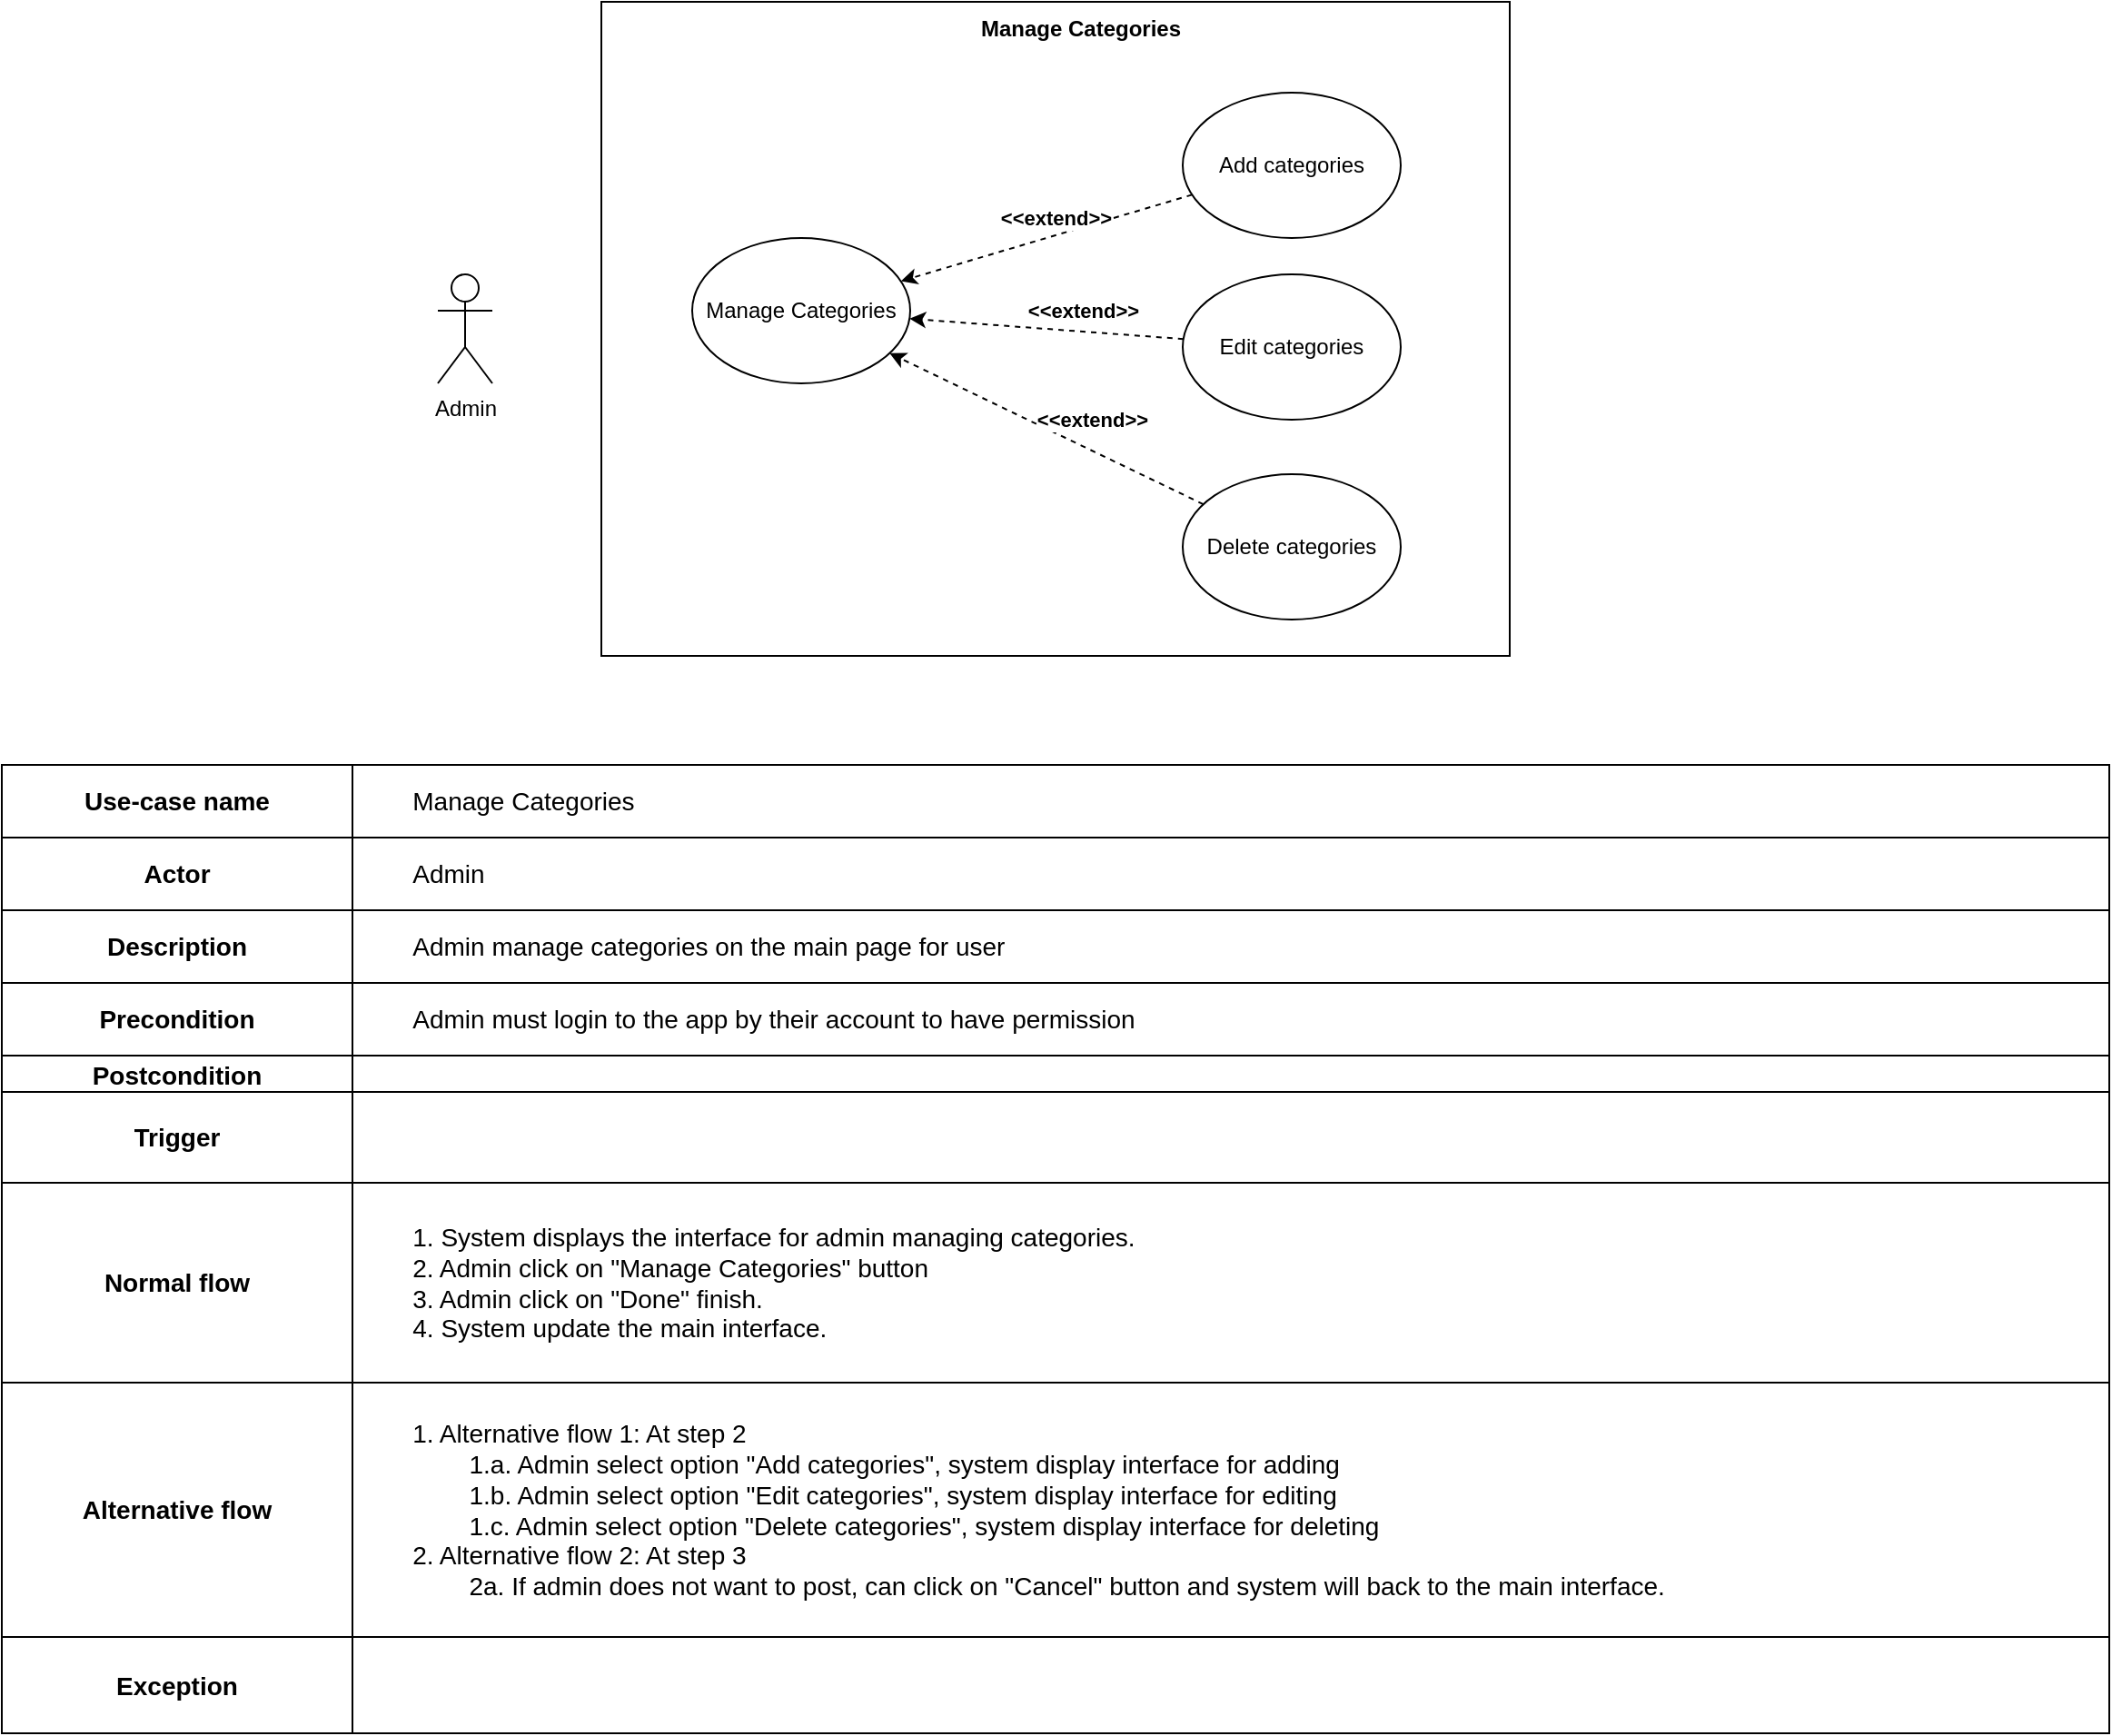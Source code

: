 <mxfile version="20.5.3" type="google"><diagram id="QP_O2QwlN78udcIKDLDN" name="Page-1"><mxGraphModel grid="1" page="1" gridSize="10" guides="1" tooltips="1" connect="1" arrows="1" fold="1" pageScale="1" pageWidth="1169" pageHeight="1654" math="0" shadow="0"><root><mxCell id="0"/><mxCell id="1" parent="0"/><mxCell id="547Em0WAH_bmw4S7NHFm-1" value="Admin" style="shape=umlActor;verticalLabelPosition=bottom;verticalAlign=top;html=1;outlineConnect=0;" vertex="1" parent="1"><mxGeometry x="230" y="180" width="30" height="60" as="geometry"/></mxCell><mxCell id="547Em0WAH_bmw4S7NHFm-2" value="" style="rounded=0;whiteSpace=wrap;html=1;" vertex="1" parent="1"><mxGeometry x="320" y="30" width="500" height="360" as="geometry"/></mxCell><mxCell id="547Em0WAH_bmw4S7NHFm-3" value="&lt;b&gt;Manage Categories&lt;/b&gt;" style="text;html=1;strokeColor=none;fillColor=none;align=center;verticalAlign=middle;whiteSpace=wrap;rounded=0;" vertex="1" parent="1"><mxGeometry x="509" y="30" width="150" height="30" as="geometry"/></mxCell><mxCell id="547Em0WAH_bmw4S7NHFm-4" value="Manage Categories" style="ellipse;whiteSpace=wrap;html=1;" vertex="1" parent="1"><mxGeometry x="370" y="160" width="120" height="80" as="geometry"/></mxCell><mxCell id="547Em0WAH_bmw4S7NHFm-8" style="rounded=0;orthogonalLoop=1;jettySize=auto;html=1;dashed=1;" edge="1" parent="1" source="547Em0WAH_bmw4S7NHFm-5" target="547Em0WAH_bmw4S7NHFm-4"><mxGeometry relative="1" as="geometry"/></mxCell><mxCell id="547Em0WAH_bmw4S7NHFm-11" value="&lt;b&gt;&amp;lt;&amp;lt;extend&amp;gt;&amp;gt;&lt;/b&gt;" style="edgeLabel;html=1;align=center;verticalAlign=middle;resizable=0;points=[];" connectable="0" vertex="1" parent="547Em0WAH_bmw4S7NHFm-8"><mxGeometry x="-0.534" y="1" relative="1" as="geometry"><mxPoint x="-38" as="offset"/></mxGeometry></mxCell><mxCell id="547Em0WAH_bmw4S7NHFm-5" value="Add categories" style="ellipse;whiteSpace=wrap;html=1;" vertex="1" parent="1"><mxGeometry x="640" y="80" width="120" height="80" as="geometry"/></mxCell><mxCell id="547Em0WAH_bmw4S7NHFm-9" style="edgeStyle=none;rounded=0;orthogonalLoop=1;jettySize=auto;html=1;dashed=1;" edge="1" parent="1" source="547Em0WAH_bmw4S7NHFm-6" target="547Em0WAH_bmw4S7NHFm-4"><mxGeometry relative="1" as="geometry"/></mxCell><mxCell id="547Em0WAH_bmw4S7NHFm-6" value="Edit categories" style="ellipse;whiteSpace=wrap;html=1;" vertex="1" parent="1"><mxGeometry x="640" y="180" width="120" height="80" as="geometry"/></mxCell><mxCell id="547Em0WAH_bmw4S7NHFm-10" style="edgeStyle=none;rounded=0;orthogonalLoop=1;jettySize=auto;html=1;dashed=1;" edge="1" parent="1" source="547Em0WAH_bmw4S7NHFm-7" target="547Em0WAH_bmw4S7NHFm-4"><mxGeometry relative="1" as="geometry"/></mxCell><mxCell id="547Em0WAH_bmw4S7NHFm-7" value="Delete categories" style="ellipse;whiteSpace=wrap;html=1;" vertex="1" parent="1"><mxGeometry x="640" y="290" width="120" height="80" as="geometry"/></mxCell><mxCell id="547Em0WAH_bmw4S7NHFm-12" value="&lt;b&gt;&amp;lt;&amp;lt;extend&amp;gt;&amp;gt;&lt;/b&gt;" style="edgeLabel;html=1;align=center;verticalAlign=middle;resizable=0;points=[];" connectable="0" vertex="1" parent="1"><mxGeometry x="584.995" y="200.002" as="geometry"/></mxCell><mxCell id="547Em0WAH_bmw4S7NHFm-13" value="&lt;b&gt;&amp;lt;&amp;lt;extend&amp;gt;&amp;gt;&lt;/b&gt;" style="edgeLabel;html=1;align=center;verticalAlign=middle;resizable=0;points=[];" connectable="0" vertex="1" parent="1"><mxGeometry x="589.975" y="260.002" as="geometry"/></mxCell><mxCell id="547Em0WAH_bmw4S7NHFm-14" value="" style="shape=table;startSize=0;container=1;collapsible=0;childLayout=tableLayout;fontSize=14;" vertex="1" parent="1"><mxGeometry x="-10" y="450" width="1160" height="533.0" as="geometry"/></mxCell><mxCell id="547Em0WAH_bmw4S7NHFm-15" value="" style="shape=tableRow;horizontal=0;startSize=0;swimlaneHead=0;swimlaneBody=0;top=0;left=0;bottom=0;right=0;collapsible=0;dropTarget=0;fillColor=none;points=[[0,0.5],[1,0.5]];portConstraint=eastwest;fontSize=14;" vertex="1" parent="547Em0WAH_bmw4S7NHFm-14"><mxGeometry width="1160" height="40" as="geometry"/></mxCell><mxCell id="547Em0WAH_bmw4S7NHFm-16" value="&lt;b&gt;Use-case name&lt;/b&gt;" style="shape=partialRectangle;html=1;whiteSpace=wrap;connectable=0;overflow=hidden;fillColor=none;top=0;left=0;bottom=0;right=0;pointerEvents=1;fontSize=14;" vertex="1" parent="547Em0WAH_bmw4S7NHFm-15"><mxGeometry width="193" height="40" as="geometry"><mxRectangle width="193" height="40" as="alternateBounds"/></mxGeometry></mxCell><mxCell id="547Em0WAH_bmw4S7NHFm-17" value="&lt;span style=&quot;white-space: pre;&quot;&gt;&#9;&lt;/span&gt;Manage Categories" style="shape=partialRectangle;html=1;whiteSpace=wrap;connectable=0;overflow=hidden;fillColor=none;top=0;left=0;bottom=0;right=0;pointerEvents=1;fontSize=14;align=left;" vertex="1" parent="547Em0WAH_bmw4S7NHFm-15"><mxGeometry x="193" width="967" height="40" as="geometry"><mxRectangle width="967" height="40" as="alternateBounds"/></mxGeometry></mxCell><mxCell id="547Em0WAH_bmw4S7NHFm-18" value="" style="shape=tableRow;horizontal=0;startSize=0;swimlaneHead=0;swimlaneBody=0;top=0;left=0;bottom=0;right=0;collapsible=0;dropTarget=0;fillColor=none;points=[[0,0.5],[1,0.5]];portConstraint=eastwest;fontSize=14;" vertex="1" parent="547Em0WAH_bmw4S7NHFm-14"><mxGeometry y="40" width="1160" height="40" as="geometry"/></mxCell><mxCell id="547Em0WAH_bmw4S7NHFm-19" value="&lt;b&gt;Actor&lt;/b&gt;" style="shape=partialRectangle;html=1;whiteSpace=wrap;connectable=0;overflow=hidden;fillColor=none;top=0;left=0;bottom=0;right=0;pointerEvents=1;fontSize=14;" vertex="1" parent="547Em0WAH_bmw4S7NHFm-18"><mxGeometry width="193" height="40" as="geometry"><mxRectangle width="193" height="40" as="alternateBounds"/></mxGeometry></mxCell><mxCell id="547Em0WAH_bmw4S7NHFm-20" value="&lt;span style=&quot;white-space: pre;&quot;&gt;&#9;&lt;/span&gt;Admin" style="shape=partialRectangle;html=1;whiteSpace=wrap;connectable=0;overflow=hidden;fillColor=none;top=0;left=0;bottom=0;right=0;pointerEvents=1;fontSize=14;align=left;" vertex="1" parent="547Em0WAH_bmw4S7NHFm-18"><mxGeometry x="193" width="967" height="40" as="geometry"><mxRectangle width="967" height="40" as="alternateBounds"/></mxGeometry></mxCell><mxCell id="547Em0WAH_bmw4S7NHFm-21" value="" style="shape=tableRow;horizontal=0;startSize=0;swimlaneHead=0;swimlaneBody=0;top=0;left=0;bottom=0;right=0;collapsible=0;dropTarget=0;fillColor=none;points=[[0,0.5],[1,0.5]];portConstraint=eastwest;fontSize=14;" vertex="1" parent="547Em0WAH_bmw4S7NHFm-14"><mxGeometry y="80" width="1160" height="40" as="geometry"/></mxCell><mxCell id="547Em0WAH_bmw4S7NHFm-22" value="&lt;b&gt;Description&lt;/b&gt;" style="shape=partialRectangle;html=1;whiteSpace=wrap;connectable=0;overflow=hidden;fillColor=none;top=0;left=0;bottom=0;right=0;pointerEvents=1;fontSize=14;" vertex="1" parent="547Em0WAH_bmw4S7NHFm-21"><mxGeometry width="193" height="40" as="geometry"><mxRectangle width="193" height="40" as="alternateBounds"/></mxGeometry></mxCell><mxCell id="547Em0WAH_bmw4S7NHFm-23" value="&lt;span style=&quot;white-space: pre;&quot;&gt;&#9;&lt;/span&gt;Admin manage categories on the main page for user&amp;nbsp;" style="shape=partialRectangle;html=1;whiteSpace=wrap;connectable=0;overflow=hidden;fillColor=none;top=0;left=0;bottom=0;right=0;pointerEvents=1;fontSize=14;align=left;" vertex="1" parent="547Em0WAH_bmw4S7NHFm-21"><mxGeometry x="193" width="967" height="40" as="geometry"><mxRectangle width="967" height="40" as="alternateBounds"/></mxGeometry></mxCell><mxCell id="547Em0WAH_bmw4S7NHFm-24" value="" style="shape=tableRow;horizontal=0;startSize=0;swimlaneHead=0;swimlaneBody=0;top=0;left=0;bottom=0;right=0;collapsible=0;dropTarget=0;fillColor=none;points=[[0,0.5],[1,0.5]];portConstraint=eastwest;fontSize=14;" vertex="1" parent="547Em0WAH_bmw4S7NHFm-14"><mxGeometry y="120" width="1160" height="40" as="geometry"/></mxCell><mxCell id="547Em0WAH_bmw4S7NHFm-25" value="&lt;b&gt;Precondition&lt;/b&gt;" style="shape=partialRectangle;html=1;whiteSpace=wrap;connectable=0;overflow=hidden;fillColor=none;top=0;left=0;bottom=0;right=0;pointerEvents=1;fontSize=14;" vertex="1" parent="547Em0WAH_bmw4S7NHFm-24"><mxGeometry width="193" height="40" as="geometry"><mxRectangle width="193" height="40" as="alternateBounds"/></mxGeometry></mxCell><mxCell id="547Em0WAH_bmw4S7NHFm-26" value="&lt;span style=&quot;white-space: pre;&quot;&gt;&#9;&lt;/span&gt;Admin must login to the app by their account to have permission" style="shape=partialRectangle;html=1;whiteSpace=wrap;connectable=0;overflow=hidden;fillColor=none;top=0;left=0;bottom=0;right=0;pointerEvents=1;fontSize=14;align=left;" vertex="1" parent="547Em0WAH_bmw4S7NHFm-24"><mxGeometry x="193" width="967" height="40" as="geometry"><mxRectangle width="967" height="40" as="alternateBounds"/></mxGeometry></mxCell><mxCell id="547Em0WAH_bmw4S7NHFm-27" value="" style="shape=tableRow;horizontal=0;startSize=0;swimlaneHead=0;swimlaneBody=0;top=0;left=0;bottom=0;right=0;collapsible=0;dropTarget=0;fillColor=none;points=[[0,0.5],[1,0.5]];portConstraint=eastwest;fontSize=14;" vertex="1" parent="547Em0WAH_bmw4S7NHFm-14"><mxGeometry y="160" width="1160" height="20" as="geometry"/></mxCell><mxCell id="547Em0WAH_bmw4S7NHFm-28" value="&lt;b&gt;Postcondition&lt;/b&gt;" style="shape=partialRectangle;html=1;whiteSpace=wrap;connectable=0;overflow=hidden;fillColor=none;top=0;left=0;bottom=0;right=0;pointerEvents=1;fontSize=14;" vertex="1" parent="547Em0WAH_bmw4S7NHFm-27"><mxGeometry width="193" height="20" as="geometry"><mxRectangle width="193" height="20" as="alternateBounds"/></mxGeometry></mxCell><mxCell id="547Em0WAH_bmw4S7NHFm-29" value="" style="shape=partialRectangle;html=1;whiteSpace=wrap;connectable=0;overflow=hidden;fillColor=none;top=0;left=0;bottom=0;right=0;pointerEvents=1;fontSize=14;align=left;" vertex="1" parent="547Em0WAH_bmw4S7NHFm-27"><mxGeometry x="193" width="967" height="20" as="geometry"><mxRectangle width="967" height="20" as="alternateBounds"/></mxGeometry></mxCell><mxCell id="547Em0WAH_bmw4S7NHFm-30" value="" style="shape=tableRow;horizontal=0;startSize=0;swimlaneHead=0;swimlaneBody=0;top=0;left=0;bottom=0;right=0;collapsible=0;dropTarget=0;fillColor=none;points=[[0,0.5],[1,0.5]];portConstraint=eastwest;fontSize=14;" vertex="1" parent="547Em0WAH_bmw4S7NHFm-14"><mxGeometry y="180" width="1160" height="50" as="geometry"/></mxCell><mxCell id="547Em0WAH_bmw4S7NHFm-31" value="&lt;b&gt;Trigger&lt;/b&gt;" style="shape=partialRectangle;html=1;whiteSpace=wrap;connectable=0;overflow=hidden;fillColor=none;top=0;left=0;bottom=0;right=0;pointerEvents=1;fontSize=14;" vertex="1" parent="547Em0WAH_bmw4S7NHFm-30"><mxGeometry width="193" height="50" as="geometry"><mxRectangle width="193" height="50" as="alternateBounds"/></mxGeometry></mxCell><mxCell id="547Em0WAH_bmw4S7NHFm-32" value="" style="shape=partialRectangle;html=1;whiteSpace=wrap;connectable=0;overflow=hidden;fillColor=none;top=0;left=0;bottom=0;right=0;pointerEvents=1;fontSize=14;align=left;" vertex="1" parent="547Em0WAH_bmw4S7NHFm-30"><mxGeometry x="193" width="967" height="50" as="geometry"><mxRectangle width="967" height="50" as="alternateBounds"/></mxGeometry></mxCell><mxCell id="547Em0WAH_bmw4S7NHFm-33" value="" style="shape=tableRow;horizontal=0;startSize=0;swimlaneHead=0;swimlaneBody=0;top=0;left=0;bottom=0;right=0;collapsible=0;dropTarget=0;fillColor=none;points=[[0,0.5],[1,0.5]];portConstraint=eastwest;fontSize=14;" vertex="1" parent="547Em0WAH_bmw4S7NHFm-14"><mxGeometry y="230" width="1160" height="110" as="geometry"/></mxCell><mxCell id="547Em0WAH_bmw4S7NHFm-34" value="&lt;b&gt;Normal flow&lt;/b&gt;" style="shape=partialRectangle;html=1;whiteSpace=wrap;connectable=0;overflow=hidden;fillColor=none;top=0;left=0;bottom=0;right=0;pointerEvents=1;fontSize=14;" vertex="1" parent="547Em0WAH_bmw4S7NHFm-33"><mxGeometry width="193" height="110" as="geometry"><mxRectangle width="193" height="110" as="alternateBounds"/></mxGeometry></mxCell><mxCell id="547Em0WAH_bmw4S7NHFm-35" value="&lt;span style=&quot;white-space: pre;&quot;&gt;&#9;&lt;/span&gt;1. System displays the interface for admin managing categories.&lt;br&gt;&lt;span style=&quot;white-space: pre;&quot;&gt;&#9;&lt;/span&gt;2. Admin click on &quot;Manage Categories&quot; button&lt;br&gt;&lt;span style=&quot;white-space: pre;&quot;&gt;&#9;&lt;/span&gt;3. Admin click on &quot;Done&quot; finish.&lt;br&gt;&lt;span style=&quot;white-space: pre;&quot;&gt;&#9;&lt;/span&gt;4. System update the main interface.&lt;span style=&quot;white-space: pre;&quot;&gt;&#9;&lt;/span&gt;" style="shape=partialRectangle;html=1;whiteSpace=wrap;connectable=0;overflow=hidden;fillColor=none;top=0;left=0;bottom=0;right=0;pointerEvents=1;fontSize=14;align=left;" vertex="1" parent="547Em0WAH_bmw4S7NHFm-33"><mxGeometry x="193" width="967" height="110" as="geometry"><mxRectangle width="967" height="110" as="alternateBounds"/></mxGeometry></mxCell><mxCell id="547Em0WAH_bmw4S7NHFm-36" value="" style="shape=tableRow;horizontal=0;startSize=0;swimlaneHead=0;swimlaneBody=0;top=0;left=0;bottom=0;right=0;collapsible=0;dropTarget=0;fillColor=none;points=[[0,0.5],[1,0.5]];portConstraint=eastwest;fontSize=14;" vertex="1" parent="547Em0WAH_bmw4S7NHFm-14"><mxGeometry y="340" width="1160" height="140" as="geometry"/></mxCell><mxCell id="547Em0WAH_bmw4S7NHFm-37" value="&lt;b&gt;Alternative flow&lt;/b&gt;" style="shape=partialRectangle;html=1;whiteSpace=wrap;connectable=0;overflow=hidden;fillColor=none;top=0;left=0;bottom=0;right=0;pointerEvents=1;fontSize=14;" vertex="1" parent="547Em0WAH_bmw4S7NHFm-36"><mxGeometry width="193" height="140" as="geometry"><mxRectangle width="193" height="140" as="alternateBounds"/></mxGeometry></mxCell><mxCell id="547Em0WAH_bmw4S7NHFm-38" value="&lt;span style=&quot;white-space: pre;&quot;&gt;&#9;&lt;/span&gt;1. Alternative flow 1: At step 2&lt;br&gt;&lt;span style=&quot;white-space: pre;&quot;&gt;&#9;&lt;span style=&quot;white-space: pre;&quot;&gt;&#9;&lt;/span&gt;&lt;/span&gt;1.a. Admin select option &quot;Add categories&quot;, system display interface for adding&lt;br&gt;&lt;span style=&quot;white-space: pre;&quot;&gt;&#9;&lt;span style=&quot;white-space: pre;&quot;&gt;&#9;&lt;/span&gt;&lt;/span&gt;1.b. Admin select option &quot;Edit categories&quot;, system display interface for editing&lt;br&gt;&lt;span style=&quot;white-space: pre;&quot;&gt;&#9;&lt;span style=&quot;white-space: pre;&quot;&gt;&#9;&lt;/span&gt;&lt;/span&gt;1.c. Admin select option &quot;Delete categories&quot;, system display interface for deleting&lt;br&gt;&lt;span style=&quot;white-space: pre;&quot;&gt;&#9;&lt;/span&gt;2. Alternative flow 2: At step 3&lt;br&gt;&lt;span style=&quot;white-space: pre;&quot;&gt;&#9;&lt;/span&gt;&lt;span style=&quot;white-space: pre;&quot;&gt;&#9;&lt;/span&gt;2a. If admin does not want to post, can click on &quot;Cancel&quot; button and system will back to the main interface." style="shape=partialRectangle;html=1;whiteSpace=wrap;connectable=0;overflow=hidden;fillColor=none;top=0;left=0;bottom=0;right=0;pointerEvents=1;fontSize=14;align=left;" vertex="1" parent="547Em0WAH_bmw4S7NHFm-36"><mxGeometry x="193" width="967" height="140" as="geometry"><mxRectangle width="967" height="140" as="alternateBounds"/></mxGeometry></mxCell><mxCell id="547Em0WAH_bmw4S7NHFm-39" value="" style="shape=tableRow;horizontal=0;startSize=0;swimlaneHead=0;swimlaneBody=0;top=0;left=0;bottom=0;right=0;collapsible=0;dropTarget=0;fillColor=none;points=[[0,0.5],[1,0.5]];portConstraint=eastwest;fontSize=14;" vertex="1" parent="547Em0WAH_bmw4S7NHFm-14"><mxGeometry y="480" width="1160" height="53" as="geometry"/></mxCell><mxCell id="547Em0WAH_bmw4S7NHFm-40" value="&lt;b&gt;Exception&lt;/b&gt;" style="shape=partialRectangle;html=1;whiteSpace=wrap;connectable=0;overflow=hidden;fillColor=none;top=0;left=0;bottom=0;right=0;pointerEvents=1;fontSize=14;" vertex="1" parent="547Em0WAH_bmw4S7NHFm-39"><mxGeometry width="193" height="53" as="geometry"><mxRectangle width="193" height="53" as="alternateBounds"/></mxGeometry></mxCell><mxCell id="547Em0WAH_bmw4S7NHFm-41" value="" style="shape=partialRectangle;html=1;whiteSpace=wrap;connectable=0;overflow=hidden;fillColor=none;top=0;left=0;bottom=0;right=0;pointerEvents=1;fontSize=14;align=left;" vertex="1" parent="547Em0WAH_bmw4S7NHFm-39"><mxGeometry x="193" width="967" height="53" as="geometry"><mxRectangle width="967" height="53" as="alternateBounds"/></mxGeometry></mxCell></root></mxGraphModel></diagram></mxfile>